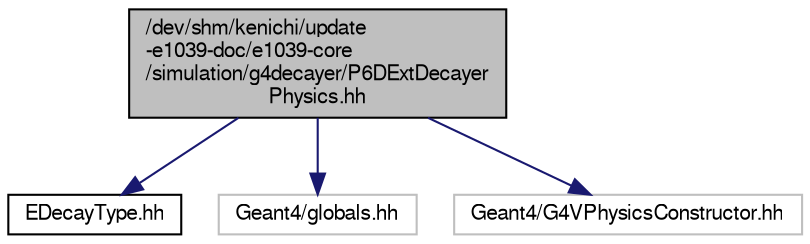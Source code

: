 digraph "/dev/shm/kenichi/update-e1039-doc/e1039-core/simulation/g4decayer/P6DExtDecayerPhysics.hh"
{
  bgcolor="transparent";
  edge [fontname="FreeSans",fontsize="10",labelfontname="FreeSans",labelfontsize="10"];
  node [fontname="FreeSans",fontsize="10",shape=record];
  Node1 [label="/dev/shm/kenichi/update\l-e1039-doc/e1039-core\l/simulation/g4decayer/P6DExtDecayer\lPhysics.hh",height=0.2,width=0.4,color="black", fillcolor="grey75", style="filled" fontcolor="black"];
  Node1 -> Node2 [color="midnightblue",fontsize="10",style="solid",fontname="FreeSans"];
  Node2 [label="EDecayType.hh",height=0.2,width=0.4,color="black",URL="$d9/d5f/EDecayType_8hh.html"];
  Node1 -> Node3 [color="midnightblue",fontsize="10",style="solid",fontname="FreeSans"];
  Node3 [label="Geant4/globals.hh",height=0.2,width=0.4,color="grey75"];
  Node1 -> Node4 [color="midnightblue",fontsize="10",style="solid",fontname="FreeSans"];
  Node4 [label="Geant4/G4VPhysicsConstructor.hh",height=0.2,width=0.4,color="grey75"];
}
